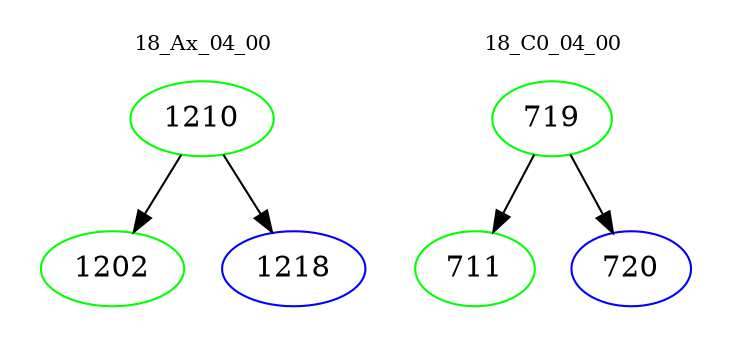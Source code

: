 digraph{
subgraph cluster_0 {
color = white
label = "18_Ax_04_00";
fontsize=10;
T0_1210 [label="1210", color="green"]
T0_1210 -> T0_1202 [color="black"]
T0_1202 [label="1202", color="green"]
T0_1210 -> T0_1218 [color="black"]
T0_1218 [label="1218", color="blue"]
}
subgraph cluster_1 {
color = white
label = "18_C0_04_00";
fontsize=10;
T1_719 [label="719", color="green"]
T1_719 -> T1_711 [color="black"]
T1_711 [label="711", color="green"]
T1_719 -> T1_720 [color="black"]
T1_720 [label="720", color="blue"]
}
}
